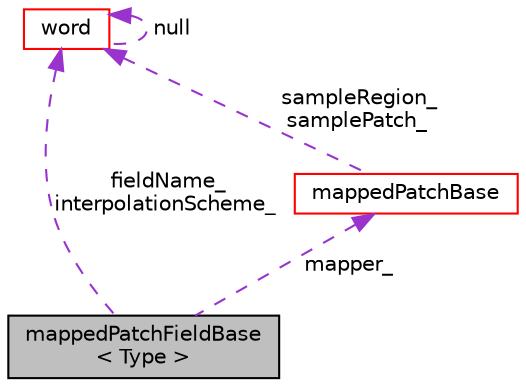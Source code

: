 digraph "mappedPatchFieldBase&lt; Type &gt;"
{
  bgcolor="transparent";
  edge [fontname="Helvetica",fontsize="10",labelfontname="Helvetica",labelfontsize="10"];
  node [fontname="Helvetica",fontsize="10",shape=record];
  Node1 [label="mappedPatchFieldBase\l\< Type \>",height=0.2,width=0.4,color="black", fillcolor="grey75", style="filled", fontcolor="black"];
  Node2 -> Node1 [dir="back",color="darkorchid3",fontsize="10",style="dashed",label=" mapper_" ,fontname="Helvetica"];
  Node2 [label="mappedPatchBase",height=0.2,width=0.4,color="red",URL="$a01457.html",tooltip="Determines a mapping between patch face centres and mesh cell or face centres and processors they&#39;re ..."];
  Node3 -> Node2 [dir="back",color="darkorchid3",fontsize="10",style="dashed",label=" sampleRegion_\nsamplePatch_" ,fontname="Helvetica"];
  Node3 [label="word",height=0.2,width=0.4,color="red",URL="$a02987.html",tooltip="A class for handling words, derived from string. "];
  Node3 -> Node3 [dir="back",color="darkorchid3",fontsize="10",style="dashed",label=" null" ,fontname="Helvetica"];
  Node3 -> Node1 [dir="back",color="darkorchid3",fontsize="10",style="dashed",label=" fieldName_\ninterpolationScheme_" ,fontname="Helvetica"];
}
